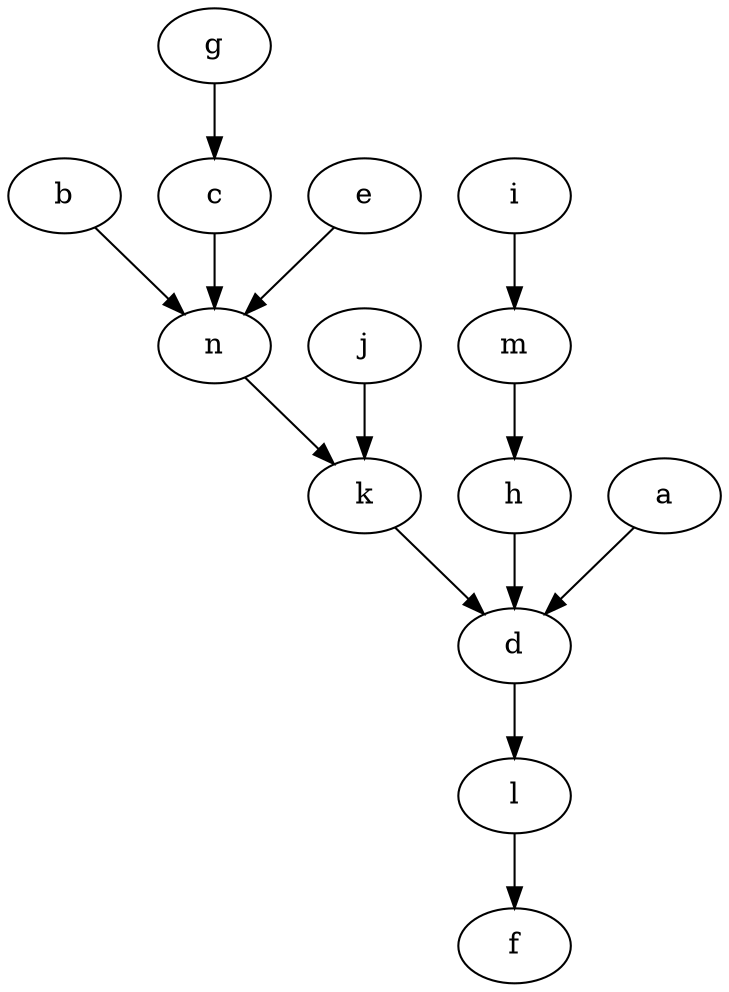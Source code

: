 digraph intersection {
  b -> n
  h -> d
  j -> k
  l -> f
  i -> m
  d -> l
  k -> d
  c -> n
  e -> n
  m -> h
  n -> k
  a -> d
  g -> c
}

